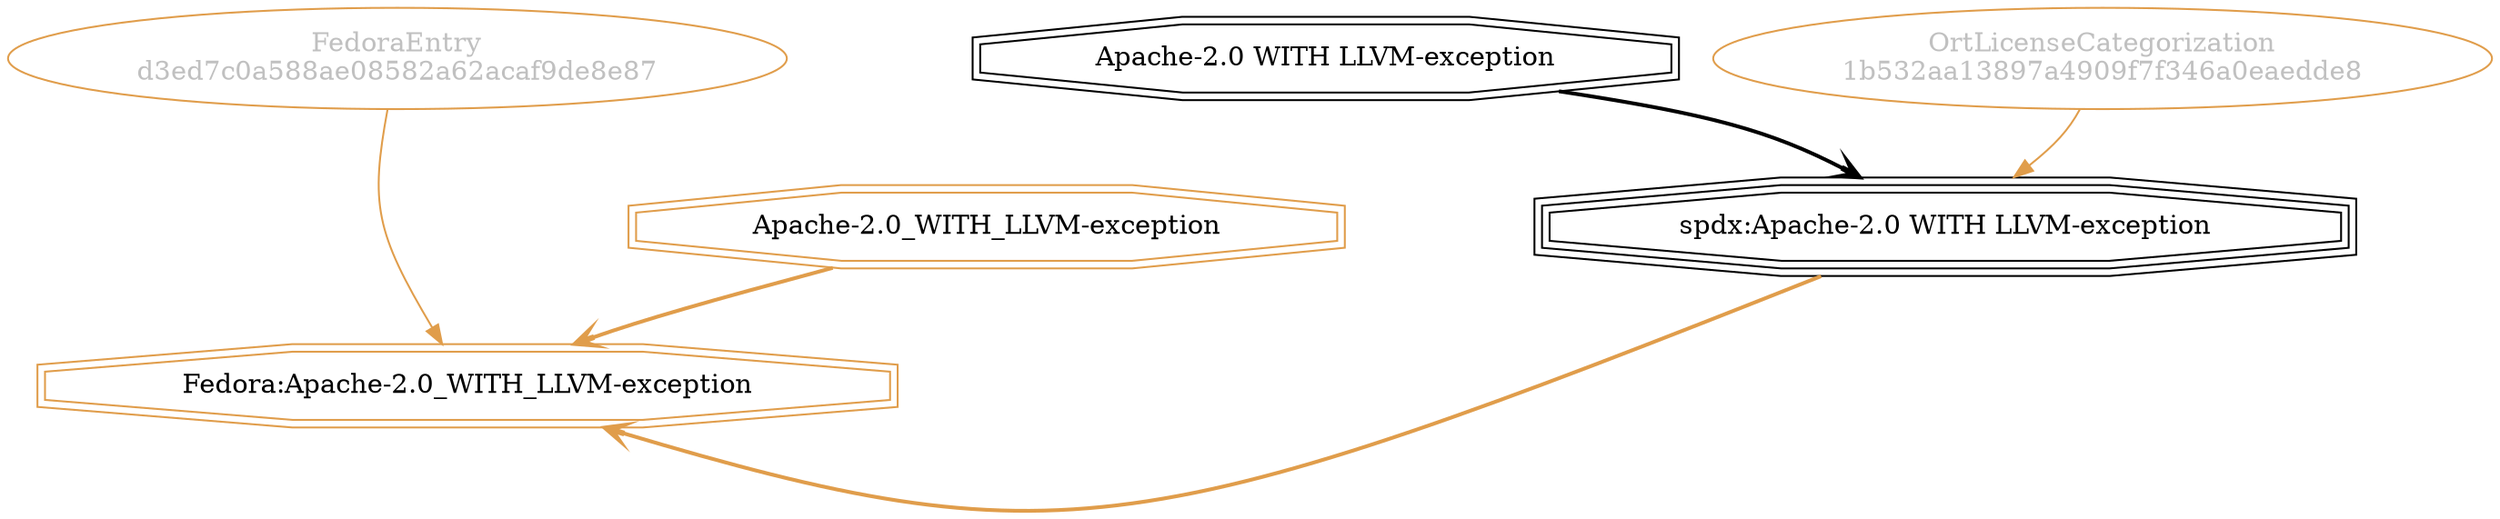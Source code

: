 strict digraph {
    node [shape=box];
    graph [splines=curved];
    5906 [label="FedoraEntry\nd3ed7c0a588ae08582a62acaf9de8e87"
         ,fontcolor=gray
         ,color="#e09d4b"
         ,fillcolor="beige;1"
         ,shape=ellipse];
    5907 [label="Fedora:Apache-2.0_WITH_LLVM-exception"
         ,color="#e09d4b"
         ,shape=doubleoctagon];
    5908 [label="Apache-2.0_WITH_LLVM-exception"
         ,color="#e09d4b"
         ,shape=doubleoctagon];
    5909 [label="spdx:Apache-2.0 WITH LLVM-exception"
         ,shape=tripleoctagon];
    5910 [label="Apache-2.0 WITH LLVM-exception"
         ,shape=doubleoctagon];
    35359 [label="OrtLicenseCategorization\n1b532aa13897a4909f7f346a0eaedde8"
          ,fontcolor=gray
          ,color="#e09d4b"
          ,fillcolor="beige;1"
          ,shape=ellipse];
    5906 -> 5907 [weight=0.5
                 ,color="#e09d4b"];
    5908 -> 5907 [style=bold
                 ,arrowhead=vee
                 ,weight=0.7
                 ,color="#e09d4b"];
    5909 -> 5907 [style=bold
                 ,arrowhead=vee
                 ,weight=0.7
                 ,color="#e09d4b"];
    5910 -> 5909 [style=bold
                 ,arrowhead=vee
                 ,weight=0.7];
    35359 -> 5909 [weight=0.5
                  ,color="#e09d4b"];
}

